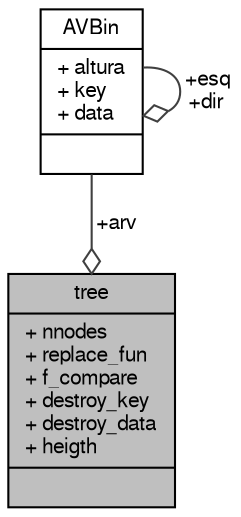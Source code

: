 digraph "tree"
{
  edge [fontname="FreeSans",fontsize="10",labelfontname="FreeSans",labelfontsize="10"];
  node [fontname="FreeSans",fontsize="10",shape=record];
  Node1 [label="{tree\n|+ nnodes\l+ replace_fun\l+ f_compare\l+ destroy_key\l+ destroy_data\l+ heigth\l|}",height=0.2,width=0.4,color="black", fillcolor="grey75", style="filled", fontcolor="black"];
  Node2 -> Node1 [color="grey25",fontsize="10",style="solid",label=" +arv" ,arrowhead="odiamond",fontname="FreeSans"];
  Node2 [label="{AVBin\n|+ altura\l+ key\l+ data\l|}",height=0.2,width=0.4,color="black", fillcolor="white", style="filled",URL="$struct_a_v_bin.html"];
  Node2 -> Node2 [color="grey25",fontsize="10",style="solid",label=" +esq\n+dir" ,arrowhead="odiamond",fontname="FreeSans"];
}
